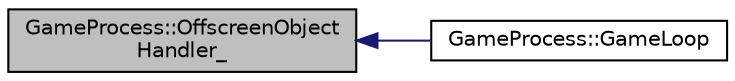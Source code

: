 digraph "GameProcess::OffscreenObjectHandler_"
{
  edge [fontname="Helvetica",fontsize="10",labelfontname="Helvetica",labelfontsize="10"];
  node [fontname="Helvetica",fontsize="10",shape=record];
  rankdir="LR";
  Node56 [label="GameProcess::OffscreenObject\lHandler_",height=0.2,width=0.4,color="black", fillcolor="grey75", style="filled", fontcolor="black"];
  Node56 -> Node57 [dir="back",color="midnightblue",fontsize="10",style="solid",fontname="Helvetica"];
  Node57 [label="GameProcess::GameLoop",height=0.2,width=0.4,color="black", fillcolor="white", style="filled",URL="$class_game_process.html#aa8fbde0978dd3fadd1289c69b6dea382",tooltip="updates the game entity states "];
}
